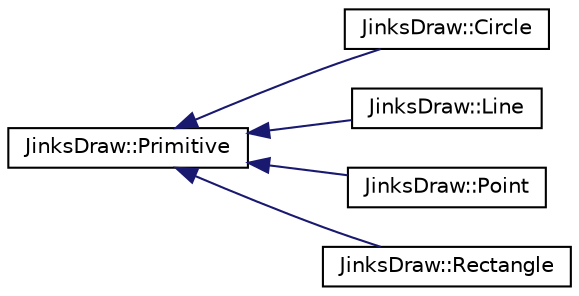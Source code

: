 digraph "Graphical Class Hierarchy"
{
 // LATEX_PDF_SIZE
  edge [fontname="Helvetica",fontsize="10",labelfontname="Helvetica",labelfontsize="10"];
  node [fontname="Helvetica",fontsize="10",shape=record];
  rankdir="LR";
  Node0 [label="JinksDraw::Primitive",height=0.2,width=0.4,color="black", fillcolor="white", style="filled",URL="$class_jinks_draw_1_1_primitive.html",tooltip="Empty class that all primitives inherit from. Useful for making lists."];
  Node0 -> Node1 [dir="back",color="midnightblue",fontsize="10",style="solid",fontname="Helvetica"];
  Node1 [label="JinksDraw::Circle",height=0.2,width=0.4,color="black", fillcolor="white", style="filled",URL="$class_jinks_draw_1_1_circle.html",tooltip=" "];
  Node0 -> Node2 [dir="back",color="midnightblue",fontsize="10",style="solid",fontname="Helvetica"];
  Node2 [label="JinksDraw::Line",height=0.2,width=0.4,color="black", fillcolor="white", style="filled",URL="$class_jinks_draw_1_1_line.html",tooltip="This class models a 2D line with starting and ending points."];
  Node0 -> Node3 [dir="back",color="midnightblue",fontsize="10",style="solid",fontname="Helvetica"];
  Node3 [label="JinksDraw::Point",height=0.2,width=0.4,color="black", fillcolor="white", style="filled",URL="$class_jinks_draw_1_1_point.html",tooltip="This class models a point in 2D space with an x and a y coordinate."];
  Node0 -> Node4 [dir="back",color="midnightblue",fontsize="10",style="solid",fontname="Helvetica"];
  Node4 [label="JinksDraw::Rectangle",height=0.2,width=0.4,color="black", fillcolor="white", style="filled",URL="$class_jinks_draw_1_1_rectangle.html",tooltip=" "];
}
